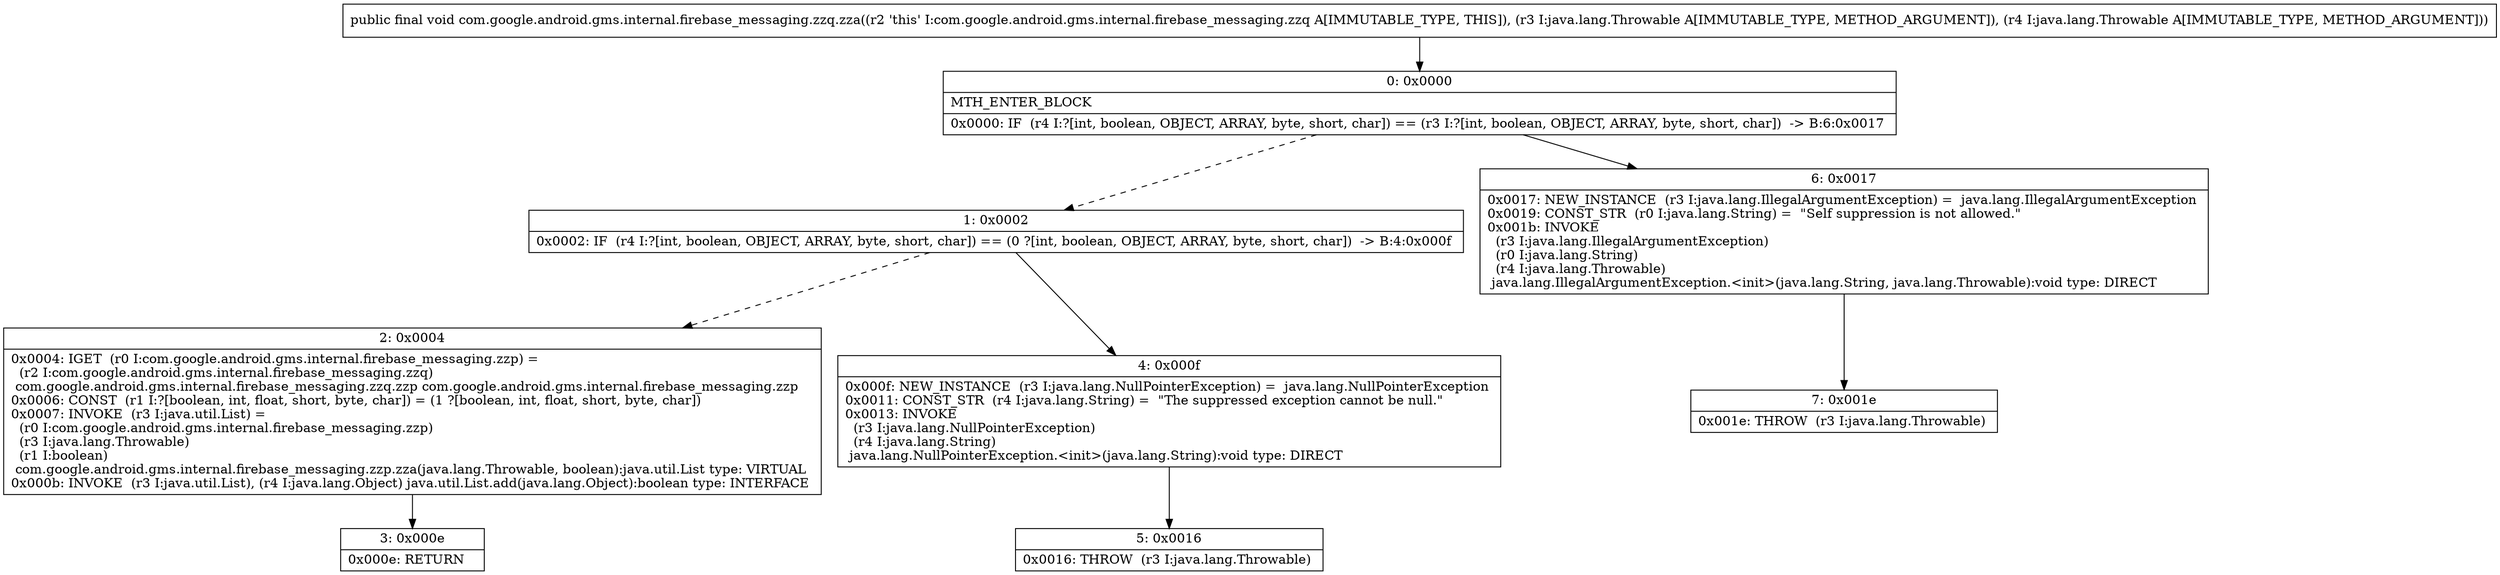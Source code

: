 digraph "CFG forcom.google.android.gms.internal.firebase_messaging.zzq.zza(Ljava\/lang\/Throwable;Ljava\/lang\/Throwable;)V" {
Node_0 [shape=record,label="{0\:\ 0x0000|MTH_ENTER_BLOCK\l|0x0000: IF  (r4 I:?[int, boolean, OBJECT, ARRAY, byte, short, char]) == (r3 I:?[int, boolean, OBJECT, ARRAY, byte, short, char])  \-\> B:6:0x0017 \l}"];
Node_1 [shape=record,label="{1\:\ 0x0002|0x0002: IF  (r4 I:?[int, boolean, OBJECT, ARRAY, byte, short, char]) == (0 ?[int, boolean, OBJECT, ARRAY, byte, short, char])  \-\> B:4:0x000f \l}"];
Node_2 [shape=record,label="{2\:\ 0x0004|0x0004: IGET  (r0 I:com.google.android.gms.internal.firebase_messaging.zzp) = \l  (r2 I:com.google.android.gms.internal.firebase_messaging.zzq)\l com.google.android.gms.internal.firebase_messaging.zzq.zzp com.google.android.gms.internal.firebase_messaging.zzp \l0x0006: CONST  (r1 I:?[boolean, int, float, short, byte, char]) = (1 ?[boolean, int, float, short, byte, char]) \l0x0007: INVOKE  (r3 I:java.util.List) = \l  (r0 I:com.google.android.gms.internal.firebase_messaging.zzp)\l  (r3 I:java.lang.Throwable)\l  (r1 I:boolean)\l com.google.android.gms.internal.firebase_messaging.zzp.zza(java.lang.Throwable, boolean):java.util.List type: VIRTUAL \l0x000b: INVOKE  (r3 I:java.util.List), (r4 I:java.lang.Object) java.util.List.add(java.lang.Object):boolean type: INTERFACE \l}"];
Node_3 [shape=record,label="{3\:\ 0x000e|0x000e: RETURN   \l}"];
Node_4 [shape=record,label="{4\:\ 0x000f|0x000f: NEW_INSTANCE  (r3 I:java.lang.NullPointerException) =  java.lang.NullPointerException \l0x0011: CONST_STR  (r4 I:java.lang.String) =  \"The suppressed exception cannot be null.\" \l0x0013: INVOKE  \l  (r3 I:java.lang.NullPointerException)\l  (r4 I:java.lang.String)\l java.lang.NullPointerException.\<init\>(java.lang.String):void type: DIRECT \l}"];
Node_5 [shape=record,label="{5\:\ 0x0016|0x0016: THROW  (r3 I:java.lang.Throwable) \l}"];
Node_6 [shape=record,label="{6\:\ 0x0017|0x0017: NEW_INSTANCE  (r3 I:java.lang.IllegalArgumentException) =  java.lang.IllegalArgumentException \l0x0019: CONST_STR  (r0 I:java.lang.String) =  \"Self suppression is not allowed.\" \l0x001b: INVOKE  \l  (r3 I:java.lang.IllegalArgumentException)\l  (r0 I:java.lang.String)\l  (r4 I:java.lang.Throwable)\l java.lang.IllegalArgumentException.\<init\>(java.lang.String, java.lang.Throwable):void type: DIRECT \l}"];
Node_7 [shape=record,label="{7\:\ 0x001e|0x001e: THROW  (r3 I:java.lang.Throwable) \l}"];
MethodNode[shape=record,label="{public final void com.google.android.gms.internal.firebase_messaging.zzq.zza((r2 'this' I:com.google.android.gms.internal.firebase_messaging.zzq A[IMMUTABLE_TYPE, THIS]), (r3 I:java.lang.Throwable A[IMMUTABLE_TYPE, METHOD_ARGUMENT]), (r4 I:java.lang.Throwable A[IMMUTABLE_TYPE, METHOD_ARGUMENT])) }"];
MethodNode -> Node_0;
Node_0 -> Node_1[style=dashed];
Node_0 -> Node_6;
Node_1 -> Node_2[style=dashed];
Node_1 -> Node_4;
Node_2 -> Node_3;
Node_4 -> Node_5;
Node_6 -> Node_7;
}

